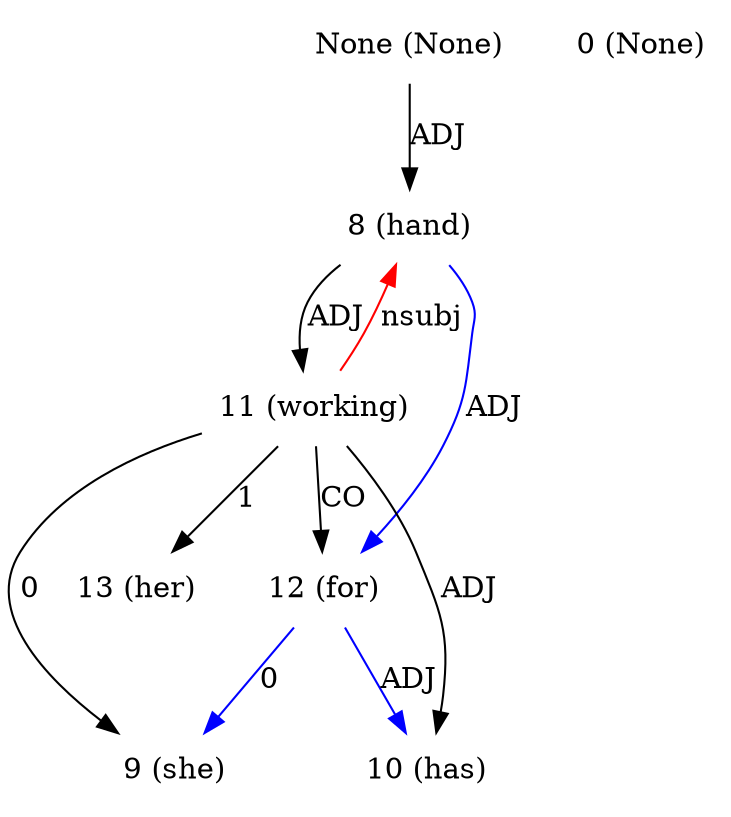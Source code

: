 digraph G{
edge [dir=forward]
node [shape=plaintext]

None [label="None (None)"]
None -> 8 [label="ADJ"]
0 [label="0 (None)"]
8 [label="8 (hand)"]
8 -> 11 [label="ADJ"]
8 -> 12 [label="ADJ", color="blue"]
11 -> 8 [label="nsubj", color="red"]
9 [label="9 (she)"]
10 [label="10 (has)"]
11 [label="11 (working)"]
11 -> 12 [label="CO"]
11 -> 9 [label="0"]
11 -> 13 [label="1"]
11 -> 10 [label="ADJ"]
12 [label="12 (for)"]
12 -> 9 [label="0", color="blue"]
12 -> 10 [label="ADJ", color="blue"]
13 [label="13 (her)"]
}
